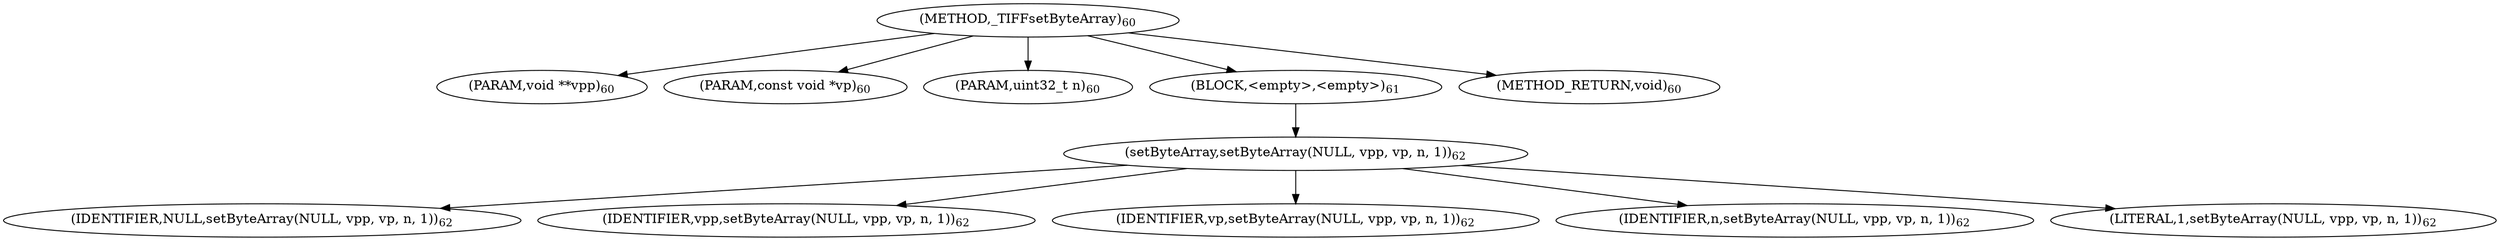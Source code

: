 digraph "_TIFFsetByteArray" {  
"39704" [label = <(METHOD,_TIFFsetByteArray)<SUB>60</SUB>> ]
"39705" [label = <(PARAM,void **vpp)<SUB>60</SUB>> ]
"39706" [label = <(PARAM,const void *vp)<SUB>60</SUB>> ]
"39707" [label = <(PARAM,uint32_t n)<SUB>60</SUB>> ]
"39708" [label = <(BLOCK,&lt;empty&gt;,&lt;empty&gt;)<SUB>61</SUB>> ]
"39709" [label = <(setByteArray,setByteArray(NULL, vpp, vp, n, 1))<SUB>62</SUB>> ]
"39710" [label = <(IDENTIFIER,NULL,setByteArray(NULL, vpp, vp, n, 1))<SUB>62</SUB>> ]
"39711" [label = <(IDENTIFIER,vpp,setByteArray(NULL, vpp, vp, n, 1))<SUB>62</SUB>> ]
"39712" [label = <(IDENTIFIER,vp,setByteArray(NULL, vpp, vp, n, 1))<SUB>62</SUB>> ]
"39713" [label = <(IDENTIFIER,n,setByteArray(NULL, vpp, vp, n, 1))<SUB>62</SUB>> ]
"39714" [label = <(LITERAL,1,setByteArray(NULL, vpp, vp, n, 1))<SUB>62</SUB>> ]
"39715" [label = <(METHOD_RETURN,void)<SUB>60</SUB>> ]
  "39704" -> "39705" 
  "39704" -> "39706" 
  "39704" -> "39707" 
  "39704" -> "39708" 
  "39704" -> "39715" 
  "39708" -> "39709" 
  "39709" -> "39710" 
  "39709" -> "39711" 
  "39709" -> "39712" 
  "39709" -> "39713" 
  "39709" -> "39714" 
}

